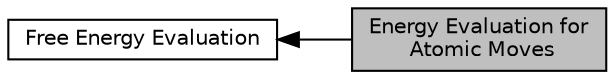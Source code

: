 digraph "Energy Evaluation for Atomic Moves"
{
  bgcolor="transparent";
  edge [fontname="Helvetica",fontsize="10",labelfontname="Helvetica",labelfontsize="10"];
  node [fontname="Helvetica",fontsize="10",shape=box];
  rankdir=LR;
  Node1 [label="Free Energy Evaluation",height=0.2,width=0.4,color="black",URL="$group__eval.html",tooltip="Functions and variables related to free energy evaluation of sequence/structure pairs."];
  Node0 [label="Energy Evaluation for\l Atomic Moves",height=0.2,width=0.4,color="black", fillcolor="grey75", style="filled", fontcolor="black",tooltip="Functions to evaluate the free energy change of a structure after application of (a set of) atomic mo..."];
  Node1->Node0 [shape=plaintext, dir="back", style="solid"];
}
